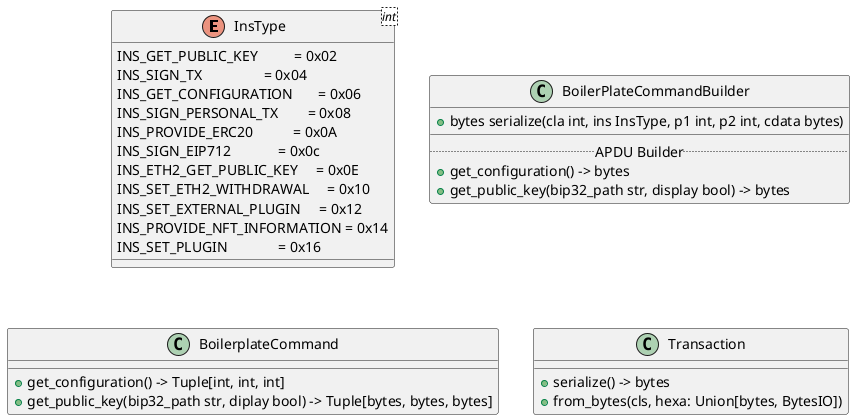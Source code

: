 @startuml Network

enum InsType <int> {
    INS_GET_PUBLIC_KEY          = 0x02
    INS_SIGN_TX                 = 0x04
    INS_GET_CONFIGURATION       = 0x06
    INS_SIGN_PERSONAL_TX        = 0x08
    INS_PROVIDE_ERC20           = 0x0A
    INS_SIGN_EIP712             = 0x0c
    INS_ETH2_GET_PUBLIC_KEY     = 0x0E
    INS_SET_ETH2_WITHDRAWAL     = 0x10
    INS_SET_EXTERNAL_PLUGIN     = 0x12
    INS_PROVIDE_NFT_INFORMATION = 0x14
    INS_SET_PLUGIN              = 0x16
}

class BoilerPlateCommandBuilder {
    +bytes serialize(cla int, ins InsType, p1 int, p2 int, cdata bytes)
    ____
    .. APDU Builder..
    +get_configuration() -> bytes
    +get_public_key(bip32_path str, display bool) -> bytes
} 

class BoilerplateCommand {
    +get_configuration() -> Tuple[int, int, int]
    +get_public_key(bip32_path str, diplay bool) -> Tuple[bytes, bytes, bytes]
}

class Transaction {
    +serialize() -> bytes
    +from_bytes(cls, hexa: Union[bytes, BytesIO])
}

@enduml